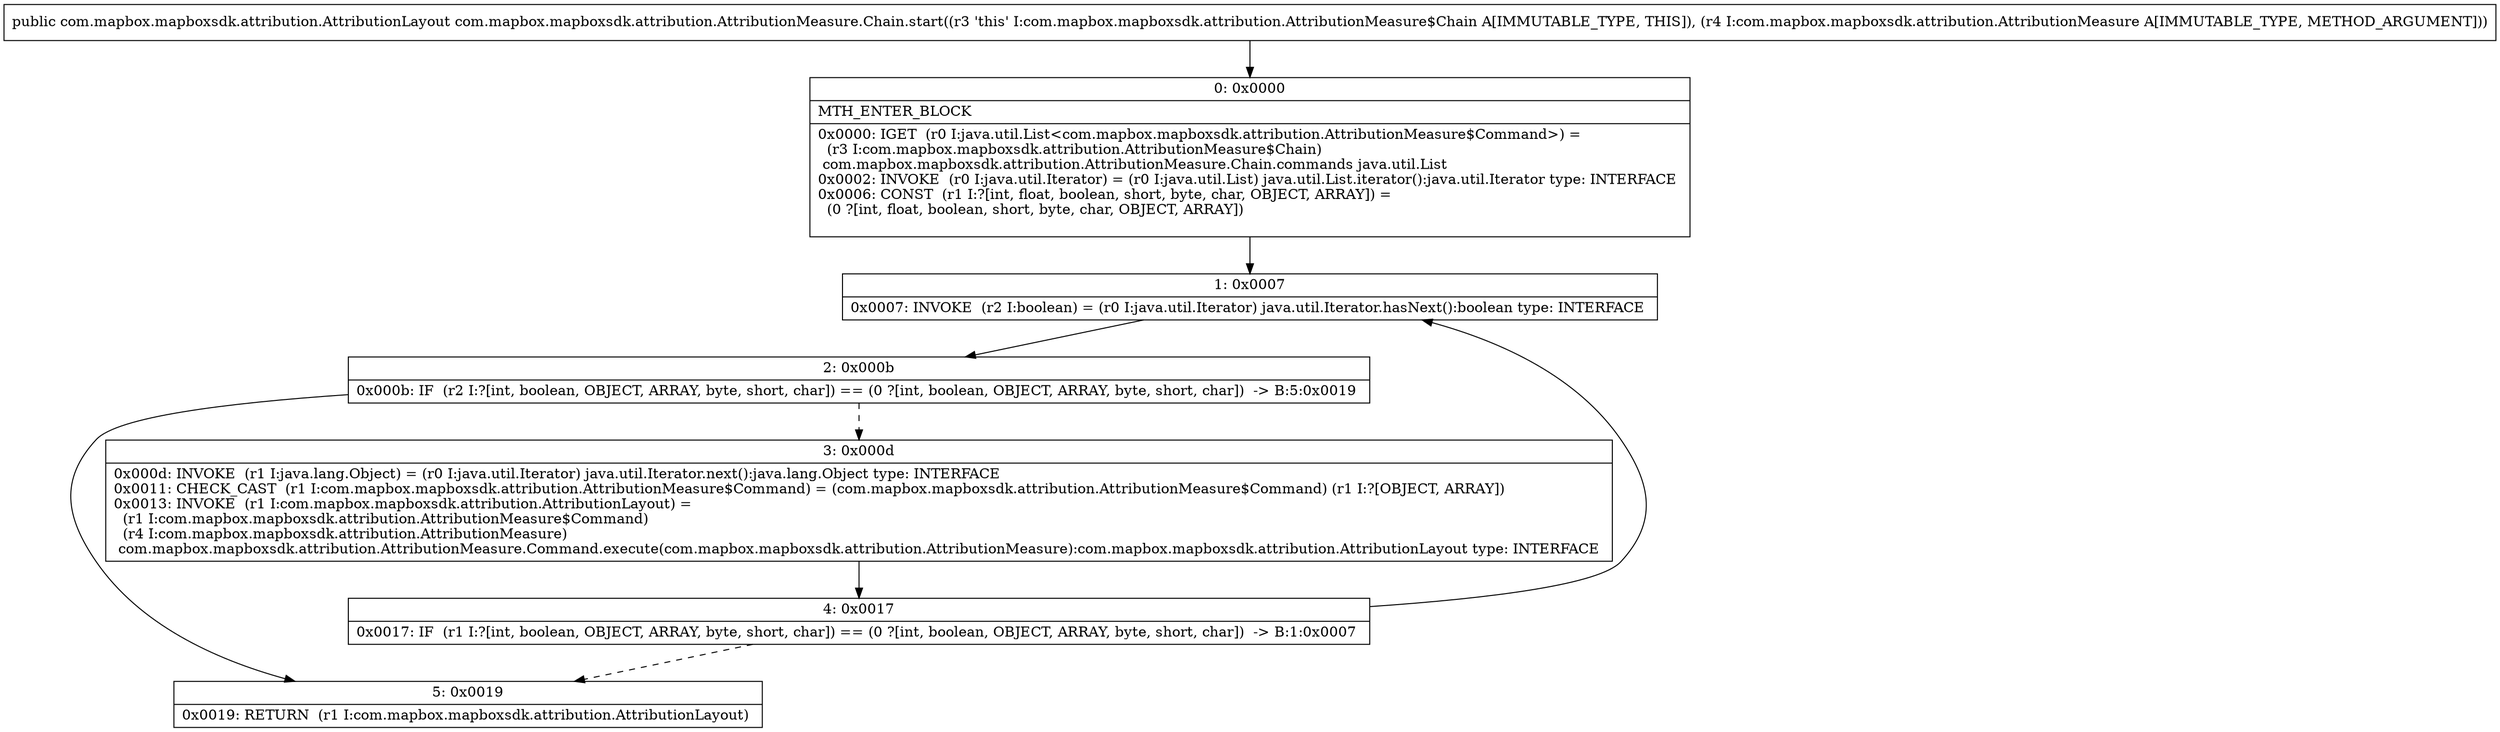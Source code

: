 digraph "CFG forcom.mapbox.mapboxsdk.attribution.AttributionMeasure.Chain.start(Lcom\/mapbox\/mapboxsdk\/attribution\/AttributionMeasure;)Lcom\/mapbox\/mapboxsdk\/attribution\/AttributionLayout;" {
Node_0 [shape=record,label="{0\:\ 0x0000|MTH_ENTER_BLOCK\l|0x0000: IGET  (r0 I:java.util.List\<com.mapbox.mapboxsdk.attribution.AttributionMeasure$Command\>) = \l  (r3 I:com.mapbox.mapboxsdk.attribution.AttributionMeasure$Chain)\l com.mapbox.mapboxsdk.attribution.AttributionMeasure.Chain.commands java.util.List \l0x0002: INVOKE  (r0 I:java.util.Iterator) = (r0 I:java.util.List) java.util.List.iterator():java.util.Iterator type: INTERFACE \l0x0006: CONST  (r1 I:?[int, float, boolean, short, byte, char, OBJECT, ARRAY]) = \l  (0 ?[int, float, boolean, short, byte, char, OBJECT, ARRAY])\l \l}"];
Node_1 [shape=record,label="{1\:\ 0x0007|0x0007: INVOKE  (r2 I:boolean) = (r0 I:java.util.Iterator) java.util.Iterator.hasNext():boolean type: INTERFACE \l}"];
Node_2 [shape=record,label="{2\:\ 0x000b|0x000b: IF  (r2 I:?[int, boolean, OBJECT, ARRAY, byte, short, char]) == (0 ?[int, boolean, OBJECT, ARRAY, byte, short, char])  \-\> B:5:0x0019 \l}"];
Node_3 [shape=record,label="{3\:\ 0x000d|0x000d: INVOKE  (r1 I:java.lang.Object) = (r0 I:java.util.Iterator) java.util.Iterator.next():java.lang.Object type: INTERFACE \l0x0011: CHECK_CAST  (r1 I:com.mapbox.mapboxsdk.attribution.AttributionMeasure$Command) = (com.mapbox.mapboxsdk.attribution.AttributionMeasure$Command) (r1 I:?[OBJECT, ARRAY]) \l0x0013: INVOKE  (r1 I:com.mapbox.mapboxsdk.attribution.AttributionLayout) = \l  (r1 I:com.mapbox.mapboxsdk.attribution.AttributionMeasure$Command)\l  (r4 I:com.mapbox.mapboxsdk.attribution.AttributionMeasure)\l com.mapbox.mapboxsdk.attribution.AttributionMeasure.Command.execute(com.mapbox.mapboxsdk.attribution.AttributionMeasure):com.mapbox.mapboxsdk.attribution.AttributionLayout type: INTERFACE \l}"];
Node_4 [shape=record,label="{4\:\ 0x0017|0x0017: IF  (r1 I:?[int, boolean, OBJECT, ARRAY, byte, short, char]) == (0 ?[int, boolean, OBJECT, ARRAY, byte, short, char])  \-\> B:1:0x0007 \l}"];
Node_5 [shape=record,label="{5\:\ 0x0019|0x0019: RETURN  (r1 I:com.mapbox.mapboxsdk.attribution.AttributionLayout) \l}"];
MethodNode[shape=record,label="{public com.mapbox.mapboxsdk.attribution.AttributionLayout com.mapbox.mapboxsdk.attribution.AttributionMeasure.Chain.start((r3 'this' I:com.mapbox.mapboxsdk.attribution.AttributionMeasure$Chain A[IMMUTABLE_TYPE, THIS]), (r4 I:com.mapbox.mapboxsdk.attribution.AttributionMeasure A[IMMUTABLE_TYPE, METHOD_ARGUMENT])) }"];
MethodNode -> Node_0;
Node_0 -> Node_1;
Node_1 -> Node_2;
Node_2 -> Node_3[style=dashed];
Node_2 -> Node_5;
Node_3 -> Node_4;
Node_4 -> Node_1;
Node_4 -> Node_5[style=dashed];
}

